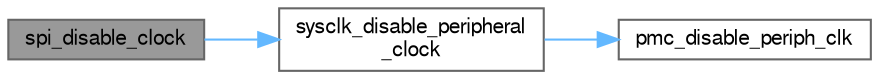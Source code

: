digraph "spi_disable_clock"
{
 // LATEX_PDF_SIZE
  bgcolor="transparent";
  edge [fontname=FreeSans,fontsize=10,labelfontname=FreeSans,labelfontsize=10];
  node [fontname=FreeSans,fontsize=10,shape=box,height=0.2,width=0.4];
  rankdir="LR";
  Node1 [label="spi_disable_clock",height=0.2,width=0.4,color="gray40", fillcolor="grey60", style="filled", fontcolor="black",tooltip="Disable SPI clock."];
  Node1 -> Node2 [color="steelblue1",style="solid"];
  Node2 [label="sysclk_disable_peripheral\l_clock",height=0.2,width=0.4,color="grey40", fillcolor="white", style="filled",URL="$group__sysclk__group.html#ga3e73d81c9cb787a0239acf29327c3f11",tooltip="Disable a peripheral's clock."];
  Node2 -> Node3 [color="steelblue1",style="solid"];
  Node3 [label="pmc_disable_periph_clk",height=0.2,width=0.4,color="grey40", fillcolor="white", style="filled",URL="$group__sam__drivers__pmc__group.html#ga05fddac6c4c6a749b242f45e1a222772",tooltip="Disable the specified peripheral clock."];
}
